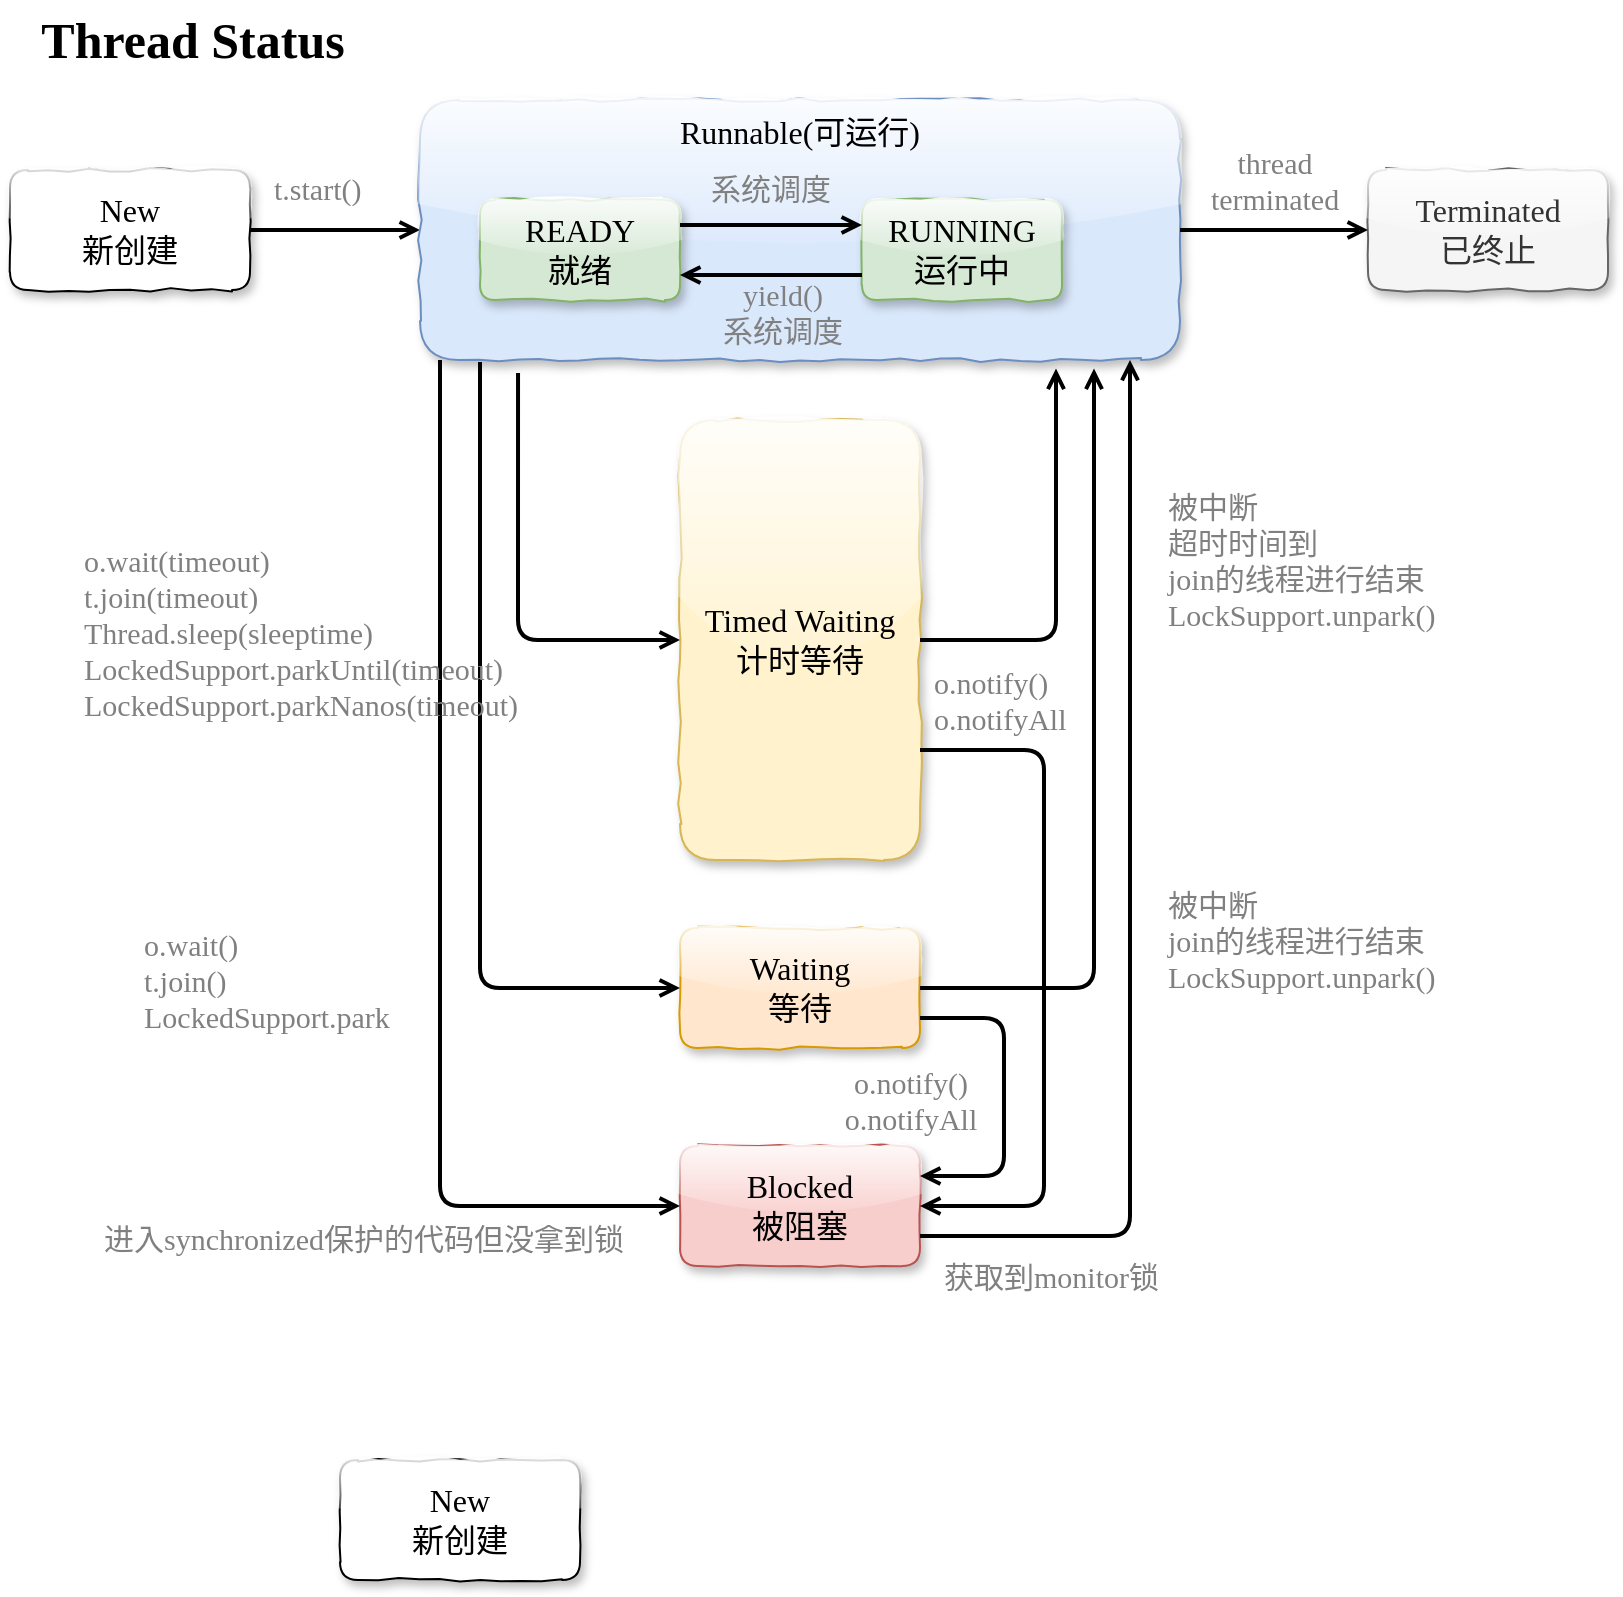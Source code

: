 <mxfile version="14.5.1" type="device"><diagram id="qJx3MESUr1q7judaKmlN" name="第 1 页"><mxGraphModel dx="1086" dy="806" grid="1" gridSize="10" guides="1" tooltips="1" connect="1" arrows="1" fold="1" page="1" pageScale="1" pageWidth="827" pageHeight="1169" math="0" shadow="0"><root><mxCell id="0"/><mxCell id="1" parent="0"/><mxCell id="b06dhv5IZUUVjLHqWVri-1" value="New&lt;br&gt;新创建" style="rounded=1;whiteSpace=wrap;html=1;comic=1;sketch=0;perimeterSpacing=0;shadow=1;glass=1;fontSize=16;fontFamily=Comic Sans MS;fontStyle=0" parent="1" vertex="1"><mxGeometry x="15" y="105" width="120" height="60" as="geometry"/></mxCell><mxCell id="b06dhv5IZUUVjLHqWVri-32" value="" style="edgeStyle=elbowEdgeStyle;elbow=horizontal;endArrow=open;html=1;fontFamily=Comic Sans MS;fontSize=16;endFill=0;strokeWidth=2;entryX=0;entryY=0.5;entryDx=0;entryDy=0;exitX=1;exitY=0.5;exitDx=0;exitDy=0;" parent="1" source="b06dhv5IZUUVjLHqWVri-1" target="8GFQEbZvsEZ4LZ1dBh3c-1" edge="1"><mxGeometry width="50" height="50" relative="1" as="geometry"><mxPoint x="150" y="-30" as="sourcePoint"/><mxPoint x="190" y="-9" as="targetPoint"/></mxGeometry></mxCell><mxCell id="b06dhv5IZUUVjLHqWVri-33" value="&lt;font color=&quot;#000000&quot;&gt;Thread Status&lt;/font&gt;" style="text;html=1;align=center;verticalAlign=middle;resizable=0;points=[];autosize=1;fontSize=25;fontFamily=Comic Sans MS;fontColor=#FFFFFF;fontStyle=1;labelBackgroundColor=none;" parent="1" vertex="1"><mxGeometry x="11" y="20" width="190" height="40" as="geometry"/></mxCell><mxCell id="8GFQEbZvsEZ4LZ1dBh3c-1" value="Runnable(可运行)" style="rounded=1;whiteSpace=wrap;html=1;comic=1;sketch=0;perimeterSpacing=0;shadow=1;glass=1;fontSize=16;fontFamily=Comic Sans MS;fontStyle=0;fillColor=#dae8fc;strokeColor=#6c8ebf;verticalAlign=top;" parent="1" vertex="1"><mxGeometry x="220" y="70" width="380" height="130" as="geometry"/></mxCell><mxCell id="8GFQEbZvsEZ4LZ1dBh3c-2" value="Terminated&lt;br&gt;已终止" style="rounded=1;whiteSpace=wrap;html=1;comic=1;sketch=0;perimeterSpacing=0;shadow=1;glass=1;fontSize=16;fontFamily=Comic Sans MS;fontStyle=0;fillColor=#f5f5f5;strokeColor=#666666;fontColor=#333333;" parent="1" vertex="1"><mxGeometry x="694" y="105" width="120" height="60" as="geometry"/></mxCell><mxCell id="8GFQEbZvsEZ4LZ1dBh3c-3" value="Timed Waiting&lt;br&gt;计时等待" style="rounded=1;whiteSpace=wrap;html=1;comic=1;sketch=0;perimeterSpacing=0;shadow=1;glass=1;fontSize=16;fontFamily=Comic Sans MS;fontStyle=0;fillColor=#fff2cc;strokeColor=#d6b656;" parent="1" vertex="1"><mxGeometry x="350" y="230" width="120" height="220" as="geometry"/></mxCell><mxCell id="8GFQEbZvsEZ4LZ1dBh3c-4" value="Waiting&lt;br&gt;等待" style="rounded=1;whiteSpace=wrap;html=1;comic=1;sketch=0;perimeterSpacing=0;shadow=1;glass=1;fontSize=16;fontFamily=Comic Sans MS;fontStyle=0;fillColor=#ffe6cc;strokeColor=#d79b00;" parent="1" vertex="1"><mxGeometry x="350" y="484" width="120" height="60" as="geometry"/></mxCell><mxCell id="8GFQEbZvsEZ4LZ1dBh3c-5" value="Blocked&lt;br&gt;被阻塞" style="rounded=1;whiteSpace=wrap;html=1;comic=1;sketch=0;perimeterSpacing=0;shadow=1;glass=1;fontSize=16;fontFamily=Comic Sans MS;fontStyle=0;fillColor=#f8cecc;strokeColor=#b85450;" parent="1" vertex="1"><mxGeometry x="350" y="593" width="120" height="60" as="geometry"/></mxCell><mxCell id="8GFQEbZvsEZ4LZ1dBh3c-6" value="" style="edgeStyle=elbowEdgeStyle;elbow=horizontal;endArrow=open;html=1;fontFamily=Comic Sans MS;fontSize=16;endFill=0;strokeWidth=2;entryX=0;entryY=0.5;entryDx=0;entryDy=0;exitX=1;exitY=0.5;exitDx=0;exitDy=0;" parent="1" source="8GFQEbZvsEZ4LZ1dBh3c-1" target="8GFQEbZvsEZ4LZ1dBh3c-2" edge="1"><mxGeometry width="50" height="50" relative="1" as="geometry"><mxPoint x="230" y="180" as="sourcePoint"/><mxPoint x="310" y="180" as="targetPoint"/></mxGeometry></mxCell><mxCell id="8GFQEbZvsEZ4LZ1dBh3c-11" value="" style="edgeStyle=elbowEdgeStyle;elbow=horizontal;endArrow=open;html=1;fontFamily=Comic Sans MS;fontSize=16;endFill=0;strokeWidth=2;entryX=0;entryY=0.5;entryDx=0;entryDy=0;exitX=0.129;exitY=1.05;exitDx=0;exitDy=0;exitPerimeter=0;" parent="1" source="8GFQEbZvsEZ4LZ1dBh3c-1" target="8GFQEbZvsEZ4LZ1dBh3c-3" edge="1"><mxGeometry width="50" height="50" relative="1" as="geometry"><mxPoint x="270" y="200" as="sourcePoint"/><mxPoint x="360" y="405" as="targetPoint"/><Array as="points"><mxPoint x="269" y="280"/></Array></mxGeometry></mxCell><mxCell id="8GFQEbZvsEZ4LZ1dBh3c-12" value="" style="edgeStyle=elbowEdgeStyle;elbow=horizontal;endArrow=open;html=1;fontFamily=Comic Sans MS;fontSize=16;endFill=0;strokeWidth=2;" parent="1" target="8GFQEbZvsEZ4LZ1dBh3c-4" edge="1"><mxGeometry width="50" height="50" relative="1" as="geometry"><mxPoint x="250" y="201" as="sourcePoint"/><mxPoint x="348" y="510" as="targetPoint"/><Array as="points"><mxPoint x="250" y="350"/></Array></mxGeometry></mxCell><mxCell id="8GFQEbZvsEZ4LZ1dBh3c-13" value="" style="edgeStyle=elbowEdgeStyle;elbow=horizontal;endArrow=open;html=1;fontFamily=Comic Sans MS;fontSize=16;endFill=0;strokeWidth=2;entryX=0;entryY=0.5;entryDx=0;entryDy=0;" parent="1" target="8GFQEbZvsEZ4LZ1dBh3c-5" edge="1"><mxGeometry width="50" height="50" relative="1" as="geometry"><mxPoint x="230" y="200" as="sourcePoint"/><mxPoint x="360" y="520" as="targetPoint"/><Array as="points"><mxPoint x="230" y="580"/></Array></mxGeometry></mxCell><mxCell id="b06dhv5IZUUVjLHqWVri-34" value="o.wait(timeout)&lt;br style=&quot;font-size: 15px;&quot;&gt;t.join(timeout)&lt;br style=&quot;font-size: 15px;&quot;&gt;Thread.sleep(sleeptime)&lt;br style=&quot;font-size: 15px;&quot;&gt;LockedSupport.parkUntil(timeout)&lt;br style=&quot;font-size: 15px;&quot;&gt;LockedSupport.parkNanos(timeout)" style="text;html=1;align=left;verticalAlign=middle;resizable=0;points=[];autosize=1;fontSize=15;fontFamily=Comic Sans MS;fontStyle=0;fontColor=#808080;" parent="1" vertex="1"><mxGeometry x="50" y="286" width="260" height="100" as="geometry"/></mxCell><mxCell id="8GFQEbZvsEZ4LZ1dBh3c-14" value="o.wait()&lt;br style=&quot;font-size: 15px&quot;&gt;t.join()&lt;br style=&quot;font-size: 15px&quot;&gt;LockedSupport.park" style="text;html=1;align=left;verticalAlign=middle;resizable=0;points=[];autosize=1;fontSize=15;fontFamily=Comic Sans MS;fontStyle=0;fontColor=#808080;" parent="1" vertex="1"><mxGeometry x="80" y="480" width="160" height="60" as="geometry"/></mxCell><mxCell id="8GFQEbZvsEZ4LZ1dBh3c-15" value="进入synchronized保护的代码但没拿到锁" style="text;html=1;align=left;verticalAlign=middle;resizable=0;points=[];autosize=1;fontSize=15;fontFamily=Comic Sans MS;fontStyle=0;fontColor=#808080;" parent="1" vertex="1"><mxGeometry x="60" y="629" width="290" height="20" as="geometry"/></mxCell><mxCell id="8GFQEbZvsEZ4LZ1dBh3c-17" value="" style="edgeStyle=elbowEdgeStyle;elbow=horizontal;endArrow=open;html=1;fontFamily=Comic Sans MS;fontSize=16;endFill=0;strokeWidth=2;exitX=1;exitY=0.5;exitDx=0;exitDy=0;verticalAlign=middle;entryX=0.837;entryY=1.033;entryDx=0;entryDy=0;entryPerimeter=0;" parent="1" source="8GFQEbZvsEZ4LZ1dBh3c-3" target="8GFQEbZvsEZ4LZ1dBh3c-1" edge="1"><mxGeometry width="50" height="50" relative="1" as="geometry"><mxPoint x="589.02" y="281.5" as="sourcePoint"/><mxPoint x="672" y="230" as="targetPoint"/><Array as="points"><mxPoint x="538" y="280"/></Array></mxGeometry></mxCell><mxCell id="8GFQEbZvsEZ4LZ1dBh3c-18" value="" style="edgeStyle=elbowEdgeStyle;elbow=horizontal;endArrow=open;html=1;fontFamily=Comic Sans MS;fontSize=16;endFill=0;strokeWidth=2;exitX=1;exitY=0.5;exitDx=0;exitDy=0;entryX=0.887;entryY=1.033;entryDx=0;entryDy=0;entryPerimeter=0;" parent="1" source="8GFQEbZvsEZ4LZ1dBh3c-4" target="8GFQEbZvsEZ4LZ1dBh3c-1" edge="1"><mxGeometry width="50" height="50" relative="1" as="geometry"><mxPoint x="480" y="350" as="sourcePoint"/><mxPoint x="732" y="230" as="targetPoint"/><Array as="points"><mxPoint x="557" y="370"/></Array></mxGeometry></mxCell><mxCell id="8GFQEbZvsEZ4LZ1dBh3c-19" value="" style="edgeStyle=elbowEdgeStyle;elbow=horizontal;endArrow=open;html=1;fontFamily=Comic Sans MS;fontSize=16;endFill=0;strokeWidth=2;entryX=0.926;entryY=1;entryDx=0;entryDy=0;entryPerimeter=0;exitX=1;exitY=0.75;exitDx=0;exitDy=0;" parent="1" source="8GFQEbZvsEZ4LZ1dBh3c-5" edge="1"><mxGeometry width="50" height="50" relative="1" as="geometry"><mxPoint x="472" y="625" as="sourcePoint"/><mxPoint x="574.88" y="200" as="targetPoint"/><Array as="points"><mxPoint x="575" y="420"/></Array></mxGeometry></mxCell><mxCell id="8GFQEbZvsEZ4LZ1dBh3c-20" value="被中断&lt;br&gt;超时时间到&lt;br&gt;join的线程进行结束&lt;br&gt;LockSupport.unpark()" style="text;html=1;align=left;verticalAlign=middle;resizable=0;points=[];autosize=1;fontSize=15;fontFamily=Comic Sans MS;fontStyle=0;fontColor=#808080;" parent="1" vertex="1"><mxGeometry x="592" y="260" width="170" height="80" as="geometry"/></mxCell><mxCell id="8GFQEbZvsEZ4LZ1dBh3c-21" value="" style="edgeStyle=elbowEdgeStyle;elbow=horizontal;endArrow=open;html=1;fontFamily=Comic Sans MS;fontSize=16;endFill=0;strokeWidth=2;exitX=1;exitY=0.75;exitDx=0;exitDy=0;verticalAlign=middle;entryX=1;entryY=0.5;entryDx=0;entryDy=0;" parent="1" source="8GFQEbZvsEZ4LZ1dBh3c-3" target="8GFQEbZvsEZ4LZ1dBh3c-5" edge="1"><mxGeometry width="50" height="50" relative="1" as="geometry"><mxPoint x="480" y="350" as="sourcePoint"/><mxPoint x="710" y="210" as="targetPoint"/><Array as="points"><mxPoint x="532" y="510"/></Array></mxGeometry></mxCell><mxCell id="8GFQEbZvsEZ4LZ1dBh3c-22" value="" style="edgeStyle=elbowEdgeStyle;elbow=horizontal;endArrow=open;html=1;fontFamily=Comic Sans MS;fontSize=16;endFill=0;strokeWidth=2;exitX=1;exitY=0.75;exitDx=0;exitDy=0;verticalAlign=middle;entryX=1;entryY=0.25;entryDx=0;entryDy=0;" parent="1" source="8GFQEbZvsEZ4LZ1dBh3c-4" target="8GFQEbZvsEZ4LZ1dBh3c-5" edge="1"><mxGeometry width="50" height="50" relative="1" as="geometry"><mxPoint x="480" y="405" as="sourcePoint"/><mxPoint x="480" y="560" as="targetPoint"/><Array as="points"><mxPoint x="512" y="570"/></Array></mxGeometry></mxCell><mxCell id="8GFQEbZvsEZ4LZ1dBh3c-23" value="o.notify()&lt;br&gt;o.notifyAll" style="text;html=1;align=left;verticalAlign=middle;resizable=0;points=[];autosize=1;fontSize=15;fontFamily=Comic Sans MS;fontStyle=0;fontColor=#808080;" parent="1" vertex="1"><mxGeometry x="475" y="350" width="90" height="40" as="geometry"/></mxCell><mxCell id="8GFQEbZvsEZ4LZ1dBh3c-24" value="被中断&lt;br&gt;join的线程进行结束&lt;br&gt;LockSupport.unpark()" style="text;html=1;align=left;verticalAlign=middle;resizable=0;points=[];autosize=1;fontSize=15;fontFamily=Comic Sans MS;fontStyle=0;fontColor=#808080;" parent="1" vertex="1"><mxGeometry x="592" y="460" width="170" height="60" as="geometry"/></mxCell><mxCell id="8GFQEbZvsEZ4LZ1dBh3c-25" value="o.notify()&lt;br&gt;o.notifyAll" style="text;html=1;align=center;verticalAlign=middle;resizable=0;points=[];autosize=1;fontSize=15;fontFamily=Comic Sans MS;fontStyle=0;fontColor=#808080;" parent="1" vertex="1"><mxGeometry x="420" y="550" width="90" height="40" as="geometry"/></mxCell><mxCell id="8GFQEbZvsEZ4LZ1dBh3c-26" value="获取到monitor锁" style="text;html=1;align=left;verticalAlign=middle;resizable=0;points=[];autosize=1;fontSize=15;fontFamily=Comic Sans MS;fontStyle=0;fontColor=#808080;" parent="1" vertex="1"><mxGeometry x="480" y="648" width="130" height="20" as="geometry"/></mxCell><mxCell id="8GFQEbZvsEZ4LZ1dBh3c-27" value="t.start()" style="text;html=1;align=left;verticalAlign=middle;resizable=0;points=[];autosize=1;fontSize=15;fontFamily=Comic Sans MS;fontStyle=0;fontColor=#808080;" parent="1" vertex="1"><mxGeometry x="145" y="104" width="70" height="20" as="geometry"/></mxCell><mxCell id="8GFQEbZvsEZ4LZ1dBh3c-28" value="thread&lt;br&gt;terminated" style="text;html=1;align=center;verticalAlign=middle;resizable=0;points=[];autosize=1;fontSize=15;fontFamily=Comic Sans MS;fontStyle=0;fontColor=#808080;" parent="1" vertex="1"><mxGeometry x="602" y="90" width="90" height="40" as="geometry"/></mxCell><mxCell id="8GFQEbZvsEZ4LZ1dBh3c-29" value="READY&lt;br&gt;就绪" style="rounded=1;whiteSpace=wrap;html=1;comic=1;sketch=0;perimeterSpacing=0;shadow=1;glass=1;fontSize=16;fontFamily=Comic Sans MS;fontStyle=0;fillColor=#d5e8d4;strokeColor=#82b366;" parent="1" vertex="1"><mxGeometry x="250" y="120" width="100" height="50" as="geometry"/></mxCell><mxCell id="8GFQEbZvsEZ4LZ1dBh3c-30" value="RUNNING&lt;br&gt;运行中" style="rounded=1;whiteSpace=wrap;html=1;comic=1;sketch=0;perimeterSpacing=0;shadow=1;glass=1;fontSize=16;fontFamily=Comic Sans MS;fontStyle=0;fillColor=#d5e8d4;strokeColor=#82b366;" parent="1" vertex="1"><mxGeometry x="441" y="120" width="100" height="50" as="geometry"/></mxCell><mxCell id="8GFQEbZvsEZ4LZ1dBh3c-31" value="" style="edgeStyle=elbowEdgeStyle;elbow=horizontal;endArrow=open;html=1;fontFamily=Comic Sans MS;fontSize=16;endFill=0;strokeWidth=2;exitX=1;exitY=0.25;exitDx=0;exitDy=0;entryX=0;entryY=0.25;entryDx=0;entryDy=0;" parent="1" source="8GFQEbZvsEZ4LZ1dBh3c-29" target="8GFQEbZvsEZ4LZ1dBh3c-30" edge="1"><mxGeometry width="50" height="50" relative="1" as="geometry"><mxPoint x="141" y="140" as="sourcePoint"/><mxPoint x="230" y="140" as="targetPoint"/></mxGeometry></mxCell><mxCell id="8GFQEbZvsEZ4LZ1dBh3c-33" value="" style="edgeStyle=elbowEdgeStyle;elbow=horizontal;endArrow=open;html=1;fontFamily=Comic Sans MS;fontSize=16;endFill=0;strokeWidth=2;entryX=1;entryY=0.75;entryDx=0;entryDy=0;exitX=0;exitY=0.75;exitDx=0;exitDy=0;" parent="1" source="8GFQEbZvsEZ4LZ1dBh3c-30" target="8GFQEbZvsEZ4LZ1dBh3c-29" edge="1"><mxGeometry width="50" height="50" relative="1" as="geometry"><mxPoint x="500" y="60" as="sourcePoint"/><mxPoint x="451" y="142.5" as="targetPoint"/></mxGeometry></mxCell><mxCell id="8GFQEbZvsEZ4LZ1dBh3c-34" value="系统调度" style="text;html=1;align=center;verticalAlign=middle;resizable=0;points=[];autosize=1;fontSize=15;fontFamily=Comic Sans MS;fontStyle=0;fontColor=#808080;" parent="1" vertex="1"><mxGeometry x="355" y="104" width="80" height="20" as="geometry"/></mxCell><mxCell id="8GFQEbZvsEZ4LZ1dBh3c-35" value="yield()&lt;br&gt;系统调度" style="text;html=1;align=center;verticalAlign=middle;resizable=0;points=[];autosize=1;fontSize=15;fontFamily=Comic Sans MS;fontStyle=0;fontColor=#808080;" parent="1" vertex="1"><mxGeometry x="361" y="156" width="80" height="40" as="geometry"/></mxCell><mxCell id="w3JI1ygIj7aVCkCMfjiL-1" value="New&lt;br&gt;新创建" style="rounded=1;whiteSpace=wrap;html=1;comic=1;sketch=0;perimeterSpacing=0;shadow=1;glass=1;fontSize=16;fontFamily=Comic Sans MS;fontStyle=0" vertex="1" parent="1"><mxGeometry x="180" y="750" width="120" height="60" as="geometry"/></mxCell></root></mxGraphModel></diagram></mxfile>